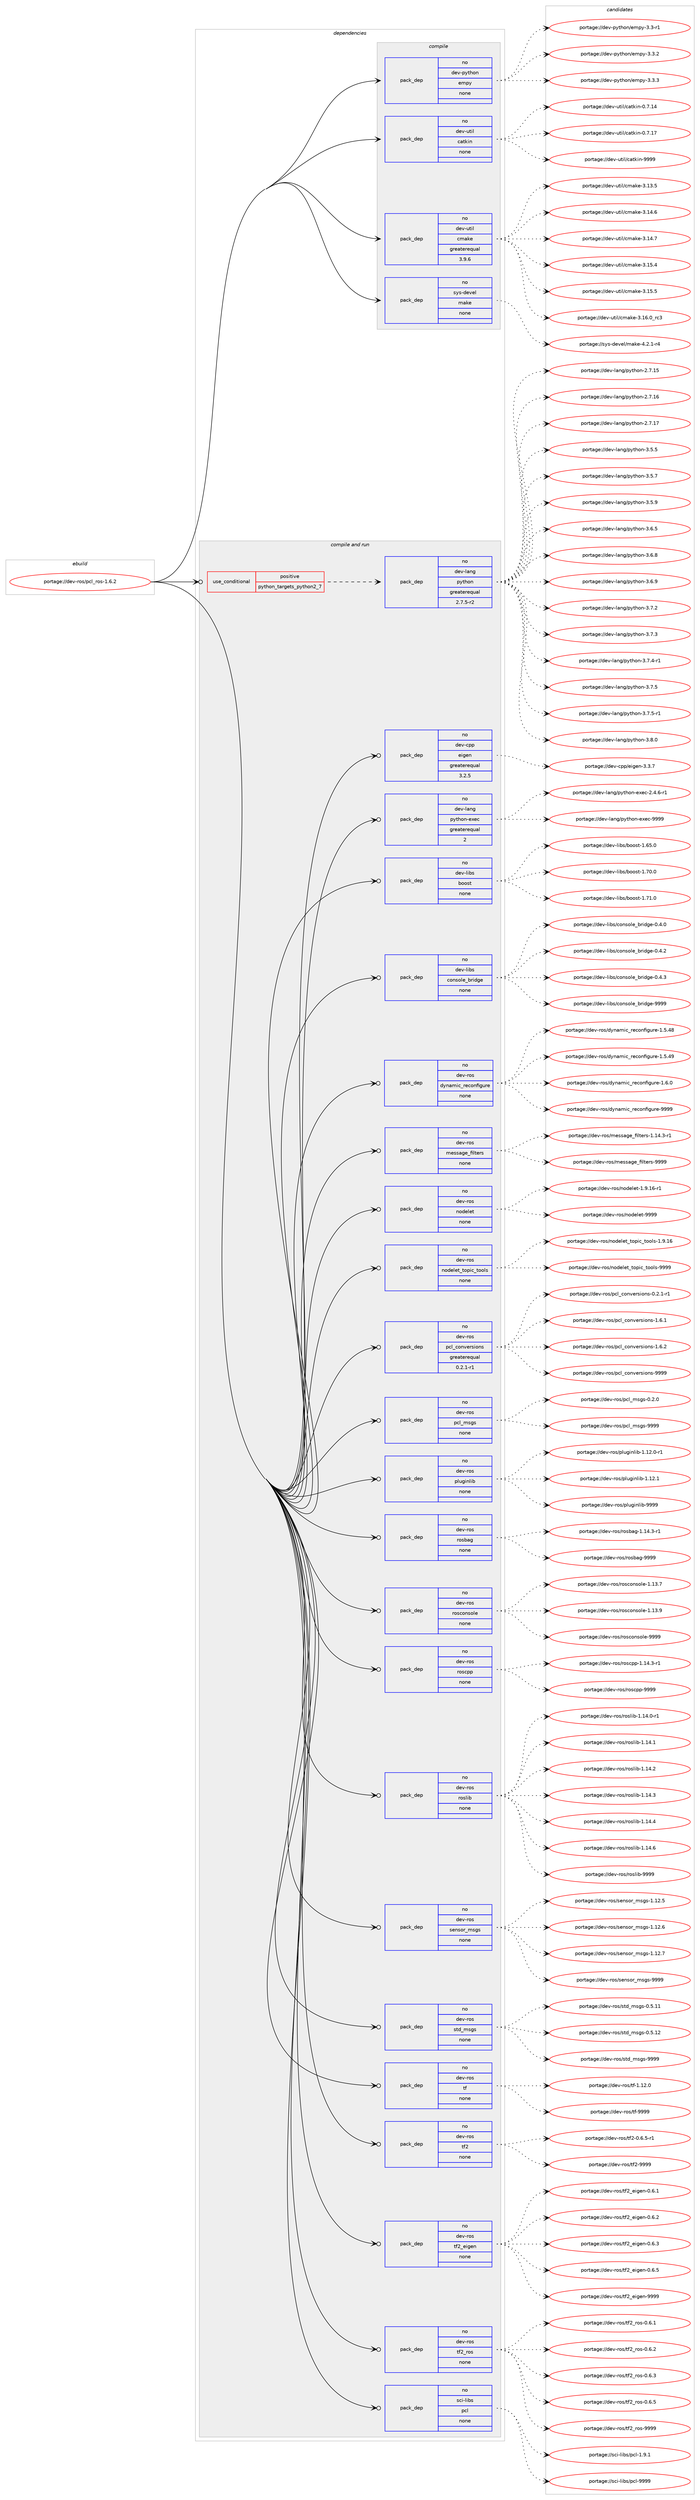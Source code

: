 digraph prolog {

# *************
# Graph options
# *************

newrank=true;
concentrate=true;
compound=true;
graph [rankdir=LR,fontname=Helvetica,fontsize=10,ranksep=1.5];#, ranksep=2.5, nodesep=0.2];
edge  [arrowhead=vee];
node  [fontname=Helvetica,fontsize=10];

# **********
# The ebuild
# **********

subgraph cluster_leftcol {
color=gray;
rank=same;
label=<<i>ebuild</i>>;
id [label="portage://dev-ros/pcl_ros-1.6.2", color=red, width=4, href="../dev-ros/pcl_ros-1.6.2.svg"];
}

# ****************
# The dependencies
# ****************

subgraph cluster_midcol {
color=gray;
label=<<i>dependencies</i>>;
subgraph cluster_compile {
fillcolor="#eeeeee";
style=filled;
label=<<i>compile</i>>;
subgraph pack146136 {
dependency192992 [label=<<TABLE BORDER="0" CELLBORDER="1" CELLSPACING="0" CELLPADDING="4" WIDTH="220"><TR><TD ROWSPAN="6" CELLPADDING="30">pack_dep</TD></TR><TR><TD WIDTH="110">no</TD></TR><TR><TD>dev-python</TD></TR><TR><TD>empy</TD></TR><TR><TD>none</TD></TR><TR><TD></TD></TR></TABLE>>, shape=none, color=blue];
}
id:e -> dependency192992:w [weight=20,style="solid",arrowhead="vee"];
subgraph pack146137 {
dependency192993 [label=<<TABLE BORDER="0" CELLBORDER="1" CELLSPACING="0" CELLPADDING="4" WIDTH="220"><TR><TD ROWSPAN="6" CELLPADDING="30">pack_dep</TD></TR><TR><TD WIDTH="110">no</TD></TR><TR><TD>dev-util</TD></TR><TR><TD>catkin</TD></TR><TR><TD>none</TD></TR><TR><TD></TD></TR></TABLE>>, shape=none, color=blue];
}
id:e -> dependency192993:w [weight=20,style="solid",arrowhead="vee"];
subgraph pack146138 {
dependency192994 [label=<<TABLE BORDER="0" CELLBORDER="1" CELLSPACING="0" CELLPADDING="4" WIDTH="220"><TR><TD ROWSPAN="6" CELLPADDING="30">pack_dep</TD></TR><TR><TD WIDTH="110">no</TD></TR><TR><TD>dev-util</TD></TR><TR><TD>cmake</TD></TR><TR><TD>greaterequal</TD></TR><TR><TD>3.9.6</TD></TR></TABLE>>, shape=none, color=blue];
}
id:e -> dependency192994:w [weight=20,style="solid",arrowhead="vee"];
subgraph pack146139 {
dependency192995 [label=<<TABLE BORDER="0" CELLBORDER="1" CELLSPACING="0" CELLPADDING="4" WIDTH="220"><TR><TD ROWSPAN="6" CELLPADDING="30">pack_dep</TD></TR><TR><TD WIDTH="110">no</TD></TR><TR><TD>sys-devel</TD></TR><TR><TD>make</TD></TR><TR><TD>none</TD></TR><TR><TD></TD></TR></TABLE>>, shape=none, color=blue];
}
id:e -> dependency192995:w [weight=20,style="solid",arrowhead="vee"];
}
subgraph cluster_compileandrun {
fillcolor="#eeeeee";
style=filled;
label=<<i>compile and run</i>>;
subgraph cond43428 {
dependency192996 [label=<<TABLE BORDER="0" CELLBORDER="1" CELLSPACING="0" CELLPADDING="4"><TR><TD ROWSPAN="3" CELLPADDING="10">use_conditional</TD></TR><TR><TD>positive</TD></TR><TR><TD>python_targets_python2_7</TD></TR></TABLE>>, shape=none, color=red];
subgraph pack146140 {
dependency192997 [label=<<TABLE BORDER="0" CELLBORDER="1" CELLSPACING="0" CELLPADDING="4" WIDTH="220"><TR><TD ROWSPAN="6" CELLPADDING="30">pack_dep</TD></TR><TR><TD WIDTH="110">no</TD></TR><TR><TD>dev-lang</TD></TR><TR><TD>python</TD></TR><TR><TD>greaterequal</TD></TR><TR><TD>2.7.5-r2</TD></TR></TABLE>>, shape=none, color=blue];
}
dependency192996:e -> dependency192997:w [weight=20,style="dashed",arrowhead="vee"];
}
id:e -> dependency192996:w [weight=20,style="solid",arrowhead="odotvee"];
subgraph pack146141 {
dependency192998 [label=<<TABLE BORDER="0" CELLBORDER="1" CELLSPACING="0" CELLPADDING="4" WIDTH="220"><TR><TD ROWSPAN="6" CELLPADDING="30">pack_dep</TD></TR><TR><TD WIDTH="110">no</TD></TR><TR><TD>dev-cpp</TD></TR><TR><TD>eigen</TD></TR><TR><TD>greaterequal</TD></TR><TR><TD>3.2.5</TD></TR></TABLE>>, shape=none, color=blue];
}
id:e -> dependency192998:w [weight=20,style="solid",arrowhead="odotvee"];
subgraph pack146142 {
dependency192999 [label=<<TABLE BORDER="0" CELLBORDER="1" CELLSPACING="0" CELLPADDING="4" WIDTH="220"><TR><TD ROWSPAN="6" CELLPADDING="30">pack_dep</TD></TR><TR><TD WIDTH="110">no</TD></TR><TR><TD>dev-lang</TD></TR><TR><TD>python-exec</TD></TR><TR><TD>greaterequal</TD></TR><TR><TD>2</TD></TR></TABLE>>, shape=none, color=blue];
}
id:e -> dependency192999:w [weight=20,style="solid",arrowhead="odotvee"];
subgraph pack146143 {
dependency193000 [label=<<TABLE BORDER="0" CELLBORDER="1" CELLSPACING="0" CELLPADDING="4" WIDTH="220"><TR><TD ROWSPAN="6" CELLPADDING="30">pack_dep</TD></TR><TR><TD WIDTH="110">no</TD></TR><TR><TD>dev-libs</TD></TR><TR><TD>boost</TD></TR><TR><TD>none</TD></TR><TR><TD></TD></TR></TABLE>>, shape=none, color=blue];
}
id:e -> dependency193000:w [weight=20,style="solid",arrowhead="odotvee"];
subgraph pack146144 {
dependency193001 [label=<<TABLE BORDER="0" CELLBORDER="1" CELLSPACING="0" CELLPADDING="4" WIDTH="220"><TR><TD ROWSPAN="6" CELLPADDING="30">pack_dep</TD></TR><TR><TD WIDTH="110">no</TD></TR><TR><TD>dev-libs</TD></TR><TR><TD>console_bridge</TD></TR><TR><TD>none</TD></TR><TR><TD></TD></TR></TABLE>>, shape=none, color=blue];
}
id:e -> dependency193001:w [weight=20,style="solid",arrowhead="odotvee"];
subgraph pack146145 {
dependency193002 [label=<<TABLE BORDER="0" CELLBORDER="1" CELLSPACING="0" CELLPADDING="4" WIDTH="220"><TR><TD ROWSPAN="6" CELLPADDING="30">pack_dep</TD></TR><TR><TD WIDTH="110">no</TD></TR><TR><TD>dev-ros</TD></TR><TR><TD>dynamic_reconfigure</TD></TR><TR><TD>none</TD></TR><TR><TD></TD></TR></TABLE>>, shape=none, color=blue];
}
id:e -> dependency193002:w [weight=20,style="solid",arrowhead="odotvee"];
subgraph pack146146 {
dependency193003 [label=<<TABLE BORDER="0" CELLBORDER="1" CELLSPACING="0" CELLPADDING="4" WIDTH="220"><TR><TD ROWSPAN="6" CELLPADDING="30">pack_dep</TD></TR><TR><TD WIDTH="110">no</TD></TR><TR><TD>dev-ros</TD></TR><TR><TD>message_filters</TD></TR><TR><TD>none</TD></TR><TR><TD></TD></TR></TABLE>>, shape=none, color=blue];
}
id:e -> dependency193003:w [weight=20,style="solid",arrowhead="odotvee"];
subgraph pack146147 {
dependency193004 [label=<<TABLE BORDER="0" CELLBORDER="1" CELLSPACING="0" CELLPADDING="4" WIDTH="220"><TR><TD ROWSPAN="6" CELLPADDING="30">pack_dep</TD></TR><TR><TD WIDTH="110">no</TD></TR><TR><TD>dev-ros</TD></TR><TR><TD>nodelet</TD></TR><TR><TD>none</TD></TR><TR><TD></TD></TR></TABLE>>, shape=none, color=blue];
}
id:e -> dependency193004:w [weight=20,style="solid",arrowhead="odotvee"];
subgraph pack146148 {
dependency193005 [label=<<TABLE BORDER="0" CELLBORDER="1" CELLSPACING="0" CELLPADDING="4" WIDTH="220"><TR><TD ROWSPAN="6" CELLPADDING="30">pack_dep</TD></TR><TR><TD WIDTH="110">no</TD></TR><TR><TD>dev-ros</TD></TR><TR><TD>nodelet_topic_tools</TD></TR><TR><TD>none</TD></TR><TR><TD></TD></TR></TABLE>>, shape=none, color=blue];
}
id:e -> dependency193005:w [weight=20,style="solid",arrowhead="odotvee"];
subgraph pack146149 {
dependency193006 [label=<<TABLE BORDER="0" CELLBORDER="1" CELLSPACING="0" CELLPADDING="4" WIDTH="220"><TR><TD ROWSPAN="6" CELLPADDING="30">pack_dep</TD></TR><TR><TD WIDTH="110">no</TD></TR><TR><TD>dev-ros</TD></TR><TR><TD>pcl_conversions</TD></TR><TR><TD>greaterequal</TD></TR><TR><TD>0.2.1-r1</TD></TR></TABLE>>, shape=none, color=blue];
}
id:e -> dependency193006:w [weight=20,style="solid",arrowhead="odotvee"];
subgraph pack146150 {
dependency193007 [label=<<TABLE BORDER="0" CELLBORDER="1" CELLSPACING="0" CELLPADDING="4" WIDTH="220"><TR><TD ROWSPAN="6" CELLPADDING="30">pack_dep</TD></TR><TR><TD WIDTH="110">no</TD></TR><TR><TD>dev-ros</TD></TR><TR><TD>pcl_msgs</TD></TR><TR><TD>none</TD></TR><TR><TD></TD></TR></TABLE>>, shape=none, color=blue];
}
id:e -> dependency193007:w [weight=20,style="solid",arrowhead="odotvee"];
subgraph pack146151 {
dependency193008 [label=<<TABLE BORDER="0" CELLBORDER="1" CELLSPACING="0" CELLPADDING="4" WIDTH="220"><TR><TD ROWSPAN="6" CELLPADDING="30">pack_dep</TD></TR><TR><TD WIDTH="110">no</TD></TR><TR><TD>dev-ros</TD></TR><TR><TD>pluginlib</TD></TR><TR><TD>none</TD></TR><TR><TD></TD></TR></TABLE>>, shape=none, color=blue];
}
id:e -> dependency193008:w [weight=20,style="solid",arrowhead="odotvee"];
subgraph pack146152 {
dependency193009 [label=<<TABLE BORDER="0" CELLBORDER="1" CELLSPACING="0" CELLPADDING="4" WIDTH="220"><TR><TD ROWSPAN="6" CELLPADDING="30">pack_dep</TD></TR><TR><TD WIDTH="110">no</TD></TR><TR><TD>dev-ros</TD></TR><TR><TD>rosbag</TD></TR><TR><TD>none</TD></TR><TR><TD></TD></TR></TABLE>>, shape=none, color=blue];
}
id:e -> dependency193009:w [weight=20,style="solid",arrowhead="odotvee"];
subgraph pack146153 {
dependency193010 [label=<<TABLE BORDER="0" CELLBORDER="1" CELLSPACING="0" CELLPADDING="4" WIDTH="220"><TR><TD ROWSPAN="6" CELLPADDING="30">pack_dep</TD></TR><TR><TD WIDTH="110">no</TD></TR><TR><TD>dev-ros</TD></TR><TR><TD>rosconsole</TD></TR><TR><TD>none</TD></TR><TR><TD></TD></TR></TABLE>>, shape=none, color=blue];
}
id:e -> dependency193010:w [weight=20,style="solid",arrowhead="odotvee"];
subgraph pack146154 {
dependency193011 [label=<<TABLE BORDER="0" CELLBORDER="1" CELLSPACING="0" CELLPADDING="4" WIDTH="220"><TR><TD ROWSPAN="6" CELLPADDING="30">pack_dep</TD></TR><TR><TD WIDTH="110">no</TD></TR><TR><TD>dev-ros</TD></TR><TR><TD>roscpp</TD></TR><TR><TD>none</TD></TR><TR><TD></TD></TR></TABLE>>, shape=none, color=blue];
}
id:e -> dependency193011:w [weight=20,style="solid",arrowhead="odotvee"];
subgraph pack146155 {
dependency193012 [label=<<TABLE BORDER="0" CELLBORDER="1" CELLSPACING="0" CELLPADDING="4" WIDTH="220"><TR><TD ROWSPAN="6" CELLPADDING="30">pack_dep</TD></TR><TR><TD WIDTH="110">no</TD></TR><TR><TD>dev-ros</TD></TR><TR><TD>roslib</TD></TR><TR><TD>none</TD></TR><TR><TD></TD></TR></TABLE>>, shape=none, color=blue];
}
id:e -> dependency193012:w [weight=20,style="solid",arrowhead="odotvee"];
subgraph pack146156 {
dependency193013 [label=<<TABLE BORDER="0" CELLBORDER="1" CELLSPACING="0" CELLPADDING="4" WIDTH="220"><TR><TD ROWSPAN="6" CELLPADDING="30">pack_dep</TD></TR><TR><TD WIDTH="110">no</TD></TR><TR><TD>dev-ros</TD></TR><TR><TD>sensor_msgs</TD></TR><TR><TD>none</TD></TR><TR><TD></TD></TR></TABLE>>, shape=none, color=blue];
}
id:e -> dependency193013:w [weight=20,style="solid",arrowhead="odotvee"];
subgraph pack146157 {
dependency193014 [label=<<TABLE BORDER="0" CELLBORDER="1" CELLSPACING="0" CELLPADDING="4" WIDTH="220"><TR><TD ROWSPAN="6" CELLPADDING="30">pack_dep</TD></TR><TR><TD WIDTH="110">no</TD></TR><TR><TD>dev-ros</TD></TR><TR><TD>std_msgs</TD></TR><TR><TD>none</TD></TR><TR><TD></TD></TR></TABLE>>, shape=none, color=blue];
}
id:e -> dependency193014:w [weight=20,style="solid",arrowhead="odotvee"];
subgraph pack146158 {
dependency193015 [label=<<TABLE BORDER="0" CELLBORDER="1" CELLSPACING="0" CELLPADDING="4" WIDTH="220"><TR><TD ROWSPAN="6" CELLPADDING="30">pack_dep</TD></TR><TR><TD WIDTH="110">no</TD></TR><TR><TD>dev-ros</TD></TR><TR><TD>tf</TD></TR><TR><TD>none</TD></TR><TR><TD></TD></TR></TABLE>>, shape=none, color=blue];
}
id:e -> dependency193015:w [weight=20,style="solid",arrowhead="odotvee"];
subgraph pack146159 {
dependency193016 [label=<<TABLE BORDER="0" CELLBORDER="1" CELLSPACING="0" CELLPADDING="4" WIDTH="220"><TR><TD ROWSPAN="6" CELLPADDING="30">pack_dep</TD></TR><TR><TD WIDTH="110">no</TD></TR><TR><TD>dev-ros</TD></TR><TR><TD>tf2</TD></TR><TR><TD>none</TD></TR><TR><TD></TD></TR></TABLE>>, shape=none, color=blue];
}
id:e -> dependency193016:w [weight=20,style="solid",arrowhead="odotvee"];
subgraph pack146160 {
dependency193017 [label=<<TABLE BORDER="0" CELLBORDER="1" CELLSPACING="0" CELLPADDING="4" WIDTH="220"><TR><TD ROWSPAN="6" CELLPADDING="30">pack_dep</TD></TR><TR><TD WIDTH="110">no</TD></TR><TR><TD>dev-ros</TD></TR><TR><TD>tf2_eigen</TD></TR><TR><TD>none</TD></TR><TR><TD></TD></TR></TABLE>>, shape=none, color=blue];
}
id:e -> dependency193017:w [weight=20,style="solid",arrowhead="odotvee"];
subgraph pack146161 {
dependency193018 [label=<<TABLE BORDER="0" CELLBORDER="1" CELLSPACING="0" CELLPADDING="4" WIDTH="220"><TR><TD ROWSPAN="6" CELLPADDING="30">pack_dep</TD></TR><TR><TD WIDTH="110">no</TD></TR><TR><TD>dev-ros</TD></TR><TR><TD>tf2_ros</TD></TR><TR><TD>none</TD></TR><TR><TD></TD></TR></TABLE>>, shape=none, color=blue];
}
id:e -> dependency193018:w [weight=20,style="solid",arrowhead="odotvee"];
subgraph pack146162 {
dependency193019 [label=<<TABLE BORDER="0" CELLBORDER="1" CELLSPACING="0" CELLPADDING="4" WIDTH="220"><TR><TD ROWSPAN="6" CELLPADDING="30">pack_dep</TD></TR><TR><TD WIDTH="110">no</TD></TR><TR><TD>sci-libs</TD></TR><TR><TD>pcl</TD></TR><TR><TD>none</TD></TR><TR><TD></TD></TR></TABLE>>, shape=none, color=blue];
}
id:e -> dependency193019:w [weight=20,style="solid",arrowhead="odotvee"];
}
subgraph cluster_run {
fillcolor="#eeeeee";
style=filled;
label=<<i>run</i>>;
}
}

# **************
# The candidates
# **************

subgraph cluster_choices {
rank=same;
color=gray;
label=<<i>candidates</i>>;

subgraph choice146136 {
color=black;
nodesep=1;
choiceportage1001011184511212111610411111047101109112121455146514511449 [label="portage://dev-python/empy-3.3-r1", color=red, width=4,href="../dev-python/empy-3.3-r1.svg"];
choiceportage1001011184511212111610411111047101109112121455146514650 [label="portage://dev-python/empy-3.3.2", color=red, width=4,href="../dev-python/empy-3.3.2.svg"];
choiceportage1001011184511212111610411111047101109112121455146514651 [label="portage://dev-python/empy-3.3.3", color=red, width=4,href="../dev-python/empy-3.3.3.svg"];
dependency192992:e -> choiceportage1001011184511212111610411111047101109112121455146514511449:w [style=dotted,weight="100"];
dependency192992:e -> choiceportage1001011184511212111610411111047101109112121455146514650:w [style=dotted,weight="100"];
dependency192992:e -> choiceportage1001011184511212111610411111047101109112121455146514651:w [style=dotted,weight="100"];
}
subgraph choice146137 {
color=black;
nodesep=1;
choiceportage1001011184511711610510847999711610710511045484655464952 [label="portage://dev-util/catkin-0.7.14", color=red, width=4,href="../dev-util/catkin-0.7.14.svg"];
choiceportage1001011184511711610510847999711610710511045484655464955 [label="portage://dev-util/catkin-0.7.17", color=red, width=4,href="../dev-util/catkin-0.7.17.svg"];
choiceportage100101118451171161051084799971161071051104557575757 [label="portage://dev-util/catkin-9999", color=red, width=4,href="../dev-util/catkin-9999.svg"];
dependency192993:e -> choiceportage1001011184511711610510847999711610710511045484655464952:w [style=dotted,weight="100"];
dependency192993:e -> choiceportage1001011184511711610510847999711610710511045484655464955:w [style=dotted,weight="100"];
dependency192993:e -> choiceportage100101118451171161051084799971161071051104557575757:w [style=dotted,weight="100"];
}
subgraph choice146138 {
color=black;
nodesep=1;
choiceportage1001011184511711610510847991099710710145514649514653 [label="portage://dev-util/cmake-3.13.5", color=red, width=4,href="../dev-util/cmake-3.13.5.svg"];
choiceportage1001011184511711610510847991099710710145514649524654 [label="portage://dev-util/cmake-3.14.6", color=red, width=4,href="../dev-util/cmake-3.14.6.svg"];
choiceportage1001011184511711610510847991099710710145514649524655 [label="portage://dev-util/cmake-3.14.7", color=red, width=4,href="../dev-util/cmake-3.14.7.svg"];
choiceportage1001011184511711610510847991099710710145514649534652 [label="portage://dev-util/cmake-3.15.4", color=red, width=4,href="../dev-util/cmake-3.15.4.svg"];
choiceportage1001011184511711610510847991099710710145514649534653 [label="portage://dev-util/cmake-3.15.5", color=red, width=4,href="../dev-util/cmake-3.15.5.svg"];
choiceportage1001011184511711610510847991099710710145514649544648951149951 [label="portage://dev-util/cmake-3.16.0_rc3", color=red, width=4,href="../dev-util/cmake-3.16.0_rc3.svg"];
dependency192994:e -> choiceportage1001011184511711610510847991099710710145514649514653:w [style=dotted,weight="100"];
dependency192994:e -> choiceportage1001011184511711610510847991099710710145514649524654:w [style=dotted,weight="100"];
dependency192994:e -> choiceportage1001011184511711610510847991099710710145514649524655:w [style=dotted,weight="100"];
dependency192994:e -> choiceportage1001011184511711610510847991099710710145514649534652:w [style=dotted,weight="100"];
dependency192994:e -> choiceportage1001011184511711610510847991099710710145514649534653:w [style=dotted,weight="100"];
dependency192994:e -> choiceportage1001011184511711610510847991099710710145514649544648951149951:w [style=dotted,weight="100"];
}
subgraph choice146139 {
color=black;
nodesep=1;
choiceportage1151211154510010111810110847109971071014552465046494511452 [label="portage://sys-devel/make-4.2.1-r4", color=red, width=4,href="../sys-devel/make-4.2.1-r4.svg"];
dependency192995:e -> choiceportage1151211154510010111810110847109971071014552465046494511452:w [style=dotted,weight="100"];
}
subgraph choice146140 {
color=black;
nodesep=1;
choiceportage10010111845108971101034711212111610411111045504655464953 [label="portage://dev-lang/python-2.7.15", color=red, width=4,href="../dev-lang/python-2.7.15.svg"];
choiceportage10010111845108971101034711212111610411111045504655464954 [label="portage://dev-lang/python-2.7.16", color=red, width=4,href="../dev-lang/python-2.7.16.svg"];
choiceportage10010111845108971101034711212111610411111045504655464955 [label="portage://dev-lang/python-2.7.17", color=red, width=4,href="../dev-lang/python-2.7.17.svg"];
choiceportage100101118451089711010347112121116104111110455146534653 [label="portage://dev-lang/python-3.5.5", color=red, width=4,href="../dev-lang/python-3.5.5.svg"];
choiceportage100101118451089711010347112121116104111110455146534655 [label="portage://dev-lang/python-3.5.7", color=red, width=4,href="../dev-lang/python-3.5.7.svg"];
choiceportage100101118451089711010347112121116104111110455146534657 [label="portage://dev-lang/python-3.5.9", color=red, width=4,href="../dev-lang/python-3.5.9.svg"];
choiceportage100101118451089711010347112121116104111110455146544653 [label="portage://dev-lang/python-3.6.5", color=red, width=4,href="../dev-lang/python-3.6.5.svg"];
choiceportage100101118451089711010347112121116104111110455146544656 [label="portage://dev-lang/python-3.6.8", color=red, width=4,href="../dev-lang/python-3.6.8.svg"];
choiceportage100101118451089711010347112121116104111110455146544657 [label="portage://dev-lang/python-3.6.9", color=red, width=4,href="../dev-lang/python-3.6.9.svg"];
choiceportage100101118451089711010347112121116104111110455146554650 [label="portage://dev-lang/python-3.7.2", color=red, width=4,href="../dev-lang/python-3.7.2.svg"];
choiceportage100101118451089711010347112121116104111110455146554651 [label="portage://dev-lang/python-3.7.3", color=red, width=4,href="../dev-lang/python-3.7.3.svg"];
choiceportage1001011184510897110103471121211161041111104551465546524511449 [label="portage://dev-lang/python-3.7.4-r1", color=red, width=4,href="../dev-lang/python-3.7.4-r1.svg"];
choiceportage100101118451089711010347112121116104111110455146554653 [label="portage://dev-lang/python-3.7.5", color=red, width=4,href="../dev-lang/python-3.7.5.svg"];
choiceportage1001011184510897110103471121211161041111104551465546534511449 [label="portage://dev-lang/python-3.7.5-r1", color=red, width=4,href="../dev-lang/python-3.7.5-r1.svg"];
choiceportage100101118451089711010347112121116104111110455146564648 [label="portage://dev-lang/python-3.8.0", color=red, width=4,href="../dev-lang/python-3.8.0.svg"];
dependency192997:e -> choiceportage10010111845108971101034711212111610411111045504655464953:w [style=dotted,weight="100"];
dependency192997:e -> choiceportage10010111845108971101034711212111610411111045504655464954:w [style=dotted,weight="100"];
dependency192997:e -> choiceportage10010111845108971101034711212111610411111045504655464955:w [style=dotted,weight="100"];
dependency192997:e -> choiceportage100101118451089711010347112121116104111110455146534653:w [style=dotted,weight="100"];
dependency192997:e -> choiceportage100101118451089711010347112121116104111110455146534655:w [style=dotted,weight="100"];
dependency192997:e -> choiceportage100101118451089711010347112121116104111110455146534657:w [style=dotted,weight="100"];
dependency192997:e -> choiceportage100101118451089711010347112121116104111110455146544653:w [style=dotted,weight="100"];
dependency192997:e -> choiceportage100101118451089711010347112121116104111110455146544656:w [style=dotted,weight="100"];
dependency192997:e -> choiceportage100101118451089711010347112121116104111110455146544657:w [style=dotted,weight="100"];
dependency192997:e -> choiceportage100101118451089711010347112121116104111110455146554650:w [style=dotted,weight="100"];
dependency192997:e -> choiceportage100101118451089711010347112121116104111110455146554651:w [style=dotted,weight="100"];
dependency192997:e -> choiceportage1001011184510897110103471121211161041111104551465546524511449:w [style=dotted,weight="100"];
dependency192997:e -> choiceportage100101118451089711010347112121116104111110455146554653:w [style=dotted,weight="100"];
dependency192997:e -> choiceportage1001011184510897110103471121211161041111104551465546534511449:w [style=dotted,weight="100"];
dependency192997:e -> choiceportage100101118451089711010347112121116104111110455146564648:w [style=dotted,weight="100"];
}
subgraph choice146141 {
color=black;
nodesep=1;
choiceportage100101118459911211247101105103101110455146514655 [label="portage://dev-cpp/eigen-3.3.7", color=red, width=4,href="../dev-cpp/eigen-3.3.7.svg"];
dependency192998:e -> choiceportage100101118459911211247101105103101110455146514655:w [style=dotted,weight="100"];
}
subgraph choice146142 {
color=black;
nodesep=1;
choiceportage10010111845108971101034711212111610411111045101120101994550465246544511449 [label="portage://dev-lang/python-exec-2.4.6-r1", color=red, width=4,href="../dev-lang/python-exec-2.4.6-r1.svg"];
choiceportage10010111845108971101034711212111610411111045101120101994557575757 [label="portage://dev-lang/python-exec-9999", color=red, width=4,href="../dev-lang/python-exec-9999.svg"];
dependency192999:e -> choiceportage10010111845108971101034711212111610411111045101120101994550465246544511449:w [style=dotted,weight="100"];
dependency192999:e -> choiceportage10010111845108971101034711212111610411111045101120101994557575757:w [style=dotted,weight="100"];
}
subgraph choice146143 {
color=black;
nodesep=1;
choiceportage1001011184510810598115479811111111511645494654534648 [label="portage://dev-libs/boost-1.65.0", color=red, width=4,href="../dev-libs/boost-1.65.0.svg"];
choiceportage1001011184510810598115479811111111511645494655484648 [label="portage://dev-libs/boost-1.70.0", color=red, width=4,href="../dev-libs/boost-1.70.0.svg"];
choiceportage1001011184510810598115479811111111511645494655494648 [label="portage://dev-libs/boost-1.71.0", color=red, width=4,href="../dev-libs/boost-1.71.0.svg"];
dependency193000:e -> choiceportage1001011184510810598115479811111111511645494654534648:w [style=dotted,weight="100"];
dependency193000:e -> choiceportage1001011184510810598115479811111111511645494655484648:w [style=dotted,weight="100"];
dependency193000:e -> choiceportage1001011184510810598115479811111111511645494655494648:w [style=dotted,weight="100"];
}
subgraph choice146144 {
color=black;
nodesep=1;
choiceportage100101118451081059811547991111101151111081019598114105100103101454846524648 [label="portage://dev-libs/console_bridge-0.4.0", color=red, width=4,href="../dev-libs/console_bridge-0.4.0.svg"];
choiceportage100101118451081059811547991111101151111081019598114105100103101454846524650 [label="portage://dev-libs/console_bridge-0.4.2", color=red, width=4,href="../dev-libs/console_bridge-0.4.2.svg"];
choiceportage100101118451081059811547991111101151111081019598114105100103101454846524651 [label="portage://dev-libs/console_bridge-0.4.3", color=red, width=4,href="../dev-libs/console_bridge-0.4.3.svg"];
choiceportage1001011184510810598115479911111011511110810195981141051001031014557575757 [label="portage://dev-libs/console_bridge-9999", color=red, width=4,href="../dev-libs/console_bridge-9999.svg"];
dependency193001:e -> choiceportage100101118451081059811547991111101151111081019598114105100103101454846524648:w [style=dotted,weight="100"];
dependency193001:e -> choiceportage100101118451081059811547991111101151111081019598114105100103101454846524650:w [style=dotted,weight="100"];
dependency193001:e -> choiceportage100101118451081059811547991111101151111081019598114105100103101454846524651:w [style=dotted,weight="100"];
dependency193001:e -> choiceportage1001011184510810598115479911111011511110810195981141051001031014557575757:w [style=dotted,weight="100"];
}
subgraph choice146145 {
color=black;
nodesep=1;
choiceportage10010111845114111115471001211109710910599951141019911111010210510311711410145494653465256 [label="portage://dev-ros/dynamic_reconfigure-1.5.48", color=red, width=4,href="../dev-ros/dynamic_reconfigure-1.5.48.svg"];
choiceportage10010111845114111115471001211109710910599951141019911111010210510311711410145494653465257 [label="portage://dev-ros/dynamic_reconfigure-1.5.49", color=red, width=4,href="../dev-ros/dynamic_reconfigure-1.5.49.svg"];
choiceportage100101118451141111154710012111097109105999511410199111110102105103117114101454946544648 [label="portage://dev-ros/dynamic_reconfigure-1.6.0", color=red, width=4,href="../dev-ros/dynamic_reconfigure-1.6.0.svg"];
choiceportage1001011184511411111547100121110971091059995114101991111101021051031171141014557575757 [label="portage://dev-ros/dynamic_reconfigure-9999", color=red, width=4,href="../dev-ros/dynamic_reconfigure-9999.svg"];
dependency193002:e -> choiceportage10010111845114111115471001211109710910599951141019911111010210510311711410145494653465256:w [style=dotted,weight="100"];
dependency193002:e -> choiceportage10010111845114111115471001211109710910599951141019911111010210510311711410145494653465257:w [style=dotted,weight="100"];
dependency193002:e -> choiceportage100101118451141111154710012111097109105999511410199111110102105103117114101454946544648:w [style=dotted,weight="100"];
dependency193002:e -> choiceportage1001011184511411111547100121110971091059995114101991111101021051031171141014557575757:w [style=dotted,weight="100"];
}
subgraph choice146146 {
color=black;
nodesep=1;
choiceportage10010111845114111115471091011151159710310195102105108116101114115454946495246514511449 [label="portage://dev-ros/message_filters-1.14.3-r1", color=red, width=4,href="../dev-ros/message_filters-1.14.3-r1.svg"];
choiceportage100101118451141111154710910111511597103101951021051081161011141154557575757 [label="portage://dev-ros/message_filters-9999", color=red, width=4,href="../dev-ros/message_filters-9999.svg"];
dependency193003:e -> choiceportage10010111845114111115471091011151159710310195102105108116101114115454946495246514511449:w [style=dotted,weight="100"];
dependency193003:e -> choiceportage100101118451141111154710910111511597103101951021051081161011141154557575757:w [style=dotted,weight="100"];
}
subgraph choice146147 {
color=black;
nodesep=1;
choiceportage1001011184511411111547110111100101108101116454946574649544511449 [label="portage://dev-ros/nodelet-1.9.16-r1", color=red, width=4,href="../dev-ros/nodelet-1.9.16-r1.svg"];
choiceportage10010111845114111115471101111001011081011164557575757 [label="portage://dev-ros/nodelet-9999", color=red, width=4,href="../dev-ros/nodelet-9999.svg"];
dependency193004:e -> choiceportage1001011184511411111547110111100101108101116454946574649544511449:w [style=dotted,weight="100"];
dependency193004:e -> choiceportage10010111845114111115471101111001011081011164557575757:w [style=dotted,weight="100"];
}
subgraph choice146148 {
color=black;
nodesep=1;
choiceportage100101118451141111154711011110010110810111695116111112105999511611111110811545494657464954 [label="portage://dev-ros/nodelet_topic_tools-1.9.16", color=red, width=4,href="../dev-ros/nodelet_topic_tools-1.9.16.svg"];
choiceportage10010111845114111115471101111001011081011169511611111210599951161111111081154557575757 [label="portage://dev-ros/nodelet_topic_tools-9999", color=red, width=4,href="../dev-ros/nodelet_topic_tools-9999.svg"];
dependency193005:e -> choiceportage100101118451141111154711011110010110810111695116111112105999511611111110811545494657464954:w [style=dotted,weight="100"];
dependency193005:e -> choiceportage10010111845114111115471101111001011081011169511611111210599951161111111081154557575757:w [style=dotted,weight="100"];
}
subgraph choice146149 {
color=black;
nodesep=1;
choiceportage10010111845114111115471129910895991111101181011141151051111101154548465046494511449 [label="portage://dev-ros/pcl_conversions-0.2.1-r1", color=red, width=4,href="../dev-ros/pcl_conversions-0.2.1-r1.svg"];
choiceportage1001011184511411111547112991089599111110118101114115105111110115454946544649 [label="portage://dev-ros/pcl_conversions-1.6.1", color=red, width=4,href="../dev-ros/pcl_conversions-1.6.1.svg"];
choiceportage1001011184511411111547112991089599111110118101114115105111110115454946544650 [label="portage://dev-ros/pcl_conversions-1.6.2", color=red, width=4,href="../dev-ros/pcl_conversions-1.6.2.svg"];
choiceportage10010111845114111115471129910895991111101181011141151051111101154557575757 [label="portage://dev-ros/pcl_conversions-9999", color=red, width=4,href="../dev-ros/pcl_conversions-9999.svg"];
dependency193006:e -> choiceportage10010111845114111115471129910895991111101181011141151051111101154548465046494511449:w [style=dotted,weight="100"];
dependency193006:e -> choiceportage1001011184511411111547112991089599111110118101114115105111110115454946544649:w [style=dotted,weight="100"];
dependency193006:e -> choiceportage1001011184511411111547112991089599111110118101114115105111110115454946544650:w [style=dotted,weight="100"];
dependency193006:e -> choiceportage10010111845114111115471129910895991111101181011141151051111101154557575757:w [style=dotted,weight="100"];
}
subgraph choice146150 {
color=black;
nodesep=1;
choiceportage10010111845114111115471129910895109115103115454846504648 [label="portage://dev-ros/pcl_msgs-0.2.0", color=red, width=4,href="../dev-ros/pcl_msgs-0.2.0.svg"];
choiceportage100101118451141111154711299108951091151031154557575757 [label="portage://dev-ros/pcl_msgs-9999", color=red, width=4,href="../dev-ros/pcl_msgs-9999.svg"];
dependency193007:e -> choiceportage10010111845114111115471129910895109115103115454846504648:w [style=dotted,weight="100"];
dependency193007:e -> choiceportage100101118451141111154711299108951091151031154557575757:w [style=dotted,weight="100"];
}
subgraph choice146151 {
color=black;
nodesep=1;
choiceportage100101118451141111154711210811710310511010810598454946495046484511449 [label="portage://dev-ros/pluginlib-1.12.0-r1", color=red, width=4,href="../dev-ros/pluginlib-1.12.0-r1.svg"];
choiceportage10010111845114111115471121081171031051101081059845494649504649 [label="portage://dev-ros/pluginlib-1.12.1", color=red, width=4,href="../dev-ros/pluginlib-1.12.1.svg"];
choiceportage1001011184511411111547112108117103105110108105984557575757 [label="portage://dev-ros/pluginlib-9999", color=red, width=4,href="../dev-ros/pluginlib-9999.svg"];
dependency193008:e -> choiceportage100101118451141111154711210811710310511010810598454946495046484511449:w [style=dotted,weight="100"];
dependency193008:e -> choiceportage10010111845114111115471121081171031051101081059845494649504649:w [style=dotted,weight="100"];
dependency193008:e -> choiceportage1001011184511411111547112108117103105110108105984557575757:w [style=dotted,weight="100"];
}
subgraph choice146152 {
color=black;
nodesep=1;
choiceportage10010111845114111115471141111159897103454946495246514511449 [label="portage://dev-ros/rosbag-1.14.3-r1", color=red, width=4,href="../dev-ros/rosbag-1.14.3-r1.svg"];
choiceportage100101118451141111154711411111598971034557575757 [label="portage://dev-ros/rosbag-9999", color=red, width=4,href="../dev-ros/rosbag-9999.svg"];
dependency193009:e -> choiceportage10010111845114111115471141111159897103454946495246514511449:w [style=dotted,weight="100"];
dependency193009:e -> choiceportage100101118451141111154711411111598971034557575757:w [style=dotted,weight="100"];
}
subgraph choice146153 {
color=black;
nodesep=1;
choiceportage10010111845114111115471141111159911111011511110810145494649514655 [label="portage://dev-ros/rosconsole-1.13.7", color=red, width=4,href="../dev-ros/rosconsole-1.13.7.svg"];
choiceportage10010111845114111115471141111159911111011511110810145494649514657 [label="portage://dev-ros/rosconsole-1.13.9", color=red, width=4,href="../dev-ros/rosconsole-1.13.9.svg"];
choiceportage1001011184511411111547114111115991111101151111081014557575757 [label="portage://dev-ros/rosconsole-9999", color=red, width=4,href="../dev-ros/rosconsole-9999.svg"];
dependency193010:e -> choiceportage10010111845114111115471141111159911111011511110810145494649514655:w [style=dotted,weight="100"];
dependency193010:e -> choiceportage10010111845114111115471141111159911111011511110810145494649514657:w [style=dotted,weight="100"];
dependency193010:e -> choiceportage1001011184511411111547114111115991111101151111081014557575757:w [style=dotted,weight="100"];
}
subgraph choice146154 {
color=black;
nodesep=1;
choiceportage100101118451141111154711411111599112112454946495246514511449 [label="portage://dev-ros/roscpp-1.14.3-r1", color=red, width=4,href="../dev-ros/roscpp-1.14.3-r1.svg"];
choiceportage1001011184511411111547114111115991121124557575757 [label="portage://dev-ros/roscpp-9999", color=red, width=4,href="../dev-ros/roscpp-9999.svg"];
dependency193011:e -> choiceportage100101118451141111154711411111599112112454946495246514511449:w [style=dotted,weight="100"];
dependency193011:e -> choiceportage1001011184511411111547114111115991121124557575757:w [style=dotted,weight="100"];
}
subgraph choice146155 {
color=black;
nodesep=1;
choiceportage100101118451141111154711411111510810598454946495246484511449 [label="portage://dev-ros/roslib-1.14.0-r1", color=red, width=4,href="../dev-ros/roslib-1.14.0-r1.svg"];
choiceportage10010111845114111115471141111151081059845494649524649 [label="portage://dev-ros/roslib-1.14.1", color=red, width=4,href="../dev-ros/roslib-1.14.1.svg"];
choiceportage10010111845114111115471141111151081059845494649524650 [label="portage://dev-ros/roslib-1.14.2", color=red, width=4,href="../dev-ros/roslib-1.14.2.svg"];
choiceportage10010111845114111115471141111151081059845494649524651 [label="portage://dev-ros/roslib-1.14.3", color=red, width=4,href="../dev-ros/roslib-1.14.3.svg"];
choiceportage10010111845114111115471141111151081059845494649524652 [label="portage://dev-ros/roslib-1.14.4", color=red, width=4,href="../dev-ros/roslib-1.14.4.svg"];
choiceportage10010111845114111115471141111151081059845494649524654 [label="portage://dev-ros/roslib-1.14.6", color=red, width=4,href="../dev-ros/roslib-1.14.6.svg"];
choiceportage1001011184511411111547114111115108105984557575757 [label="portage://dev-ros/roslib-9999", color=red, width=4,href="../dev-ros/roslib-9999.svg"];
dependency193012:e -> choiceportage100101118451141111154711411111510810598454946495246484511449:w [style=dotted,weight="100"];
dependency193012:e -> choiceportage10010111845114111115471141111151081059845494649524649:w [style=dotted,weight="100"];
dependency193012:e -> choiceportage10010111845114111115471141111151081059845494649524650:w [style=dotted,weight="100"];
dependency193012:e -> choiceportage10010111845114111115471141111151081059845494649524651:w [style=dotted,weight="100"];
dependency193012:e -> choiceportage10010111845114111115471141111151081059845494649524652:w [style=dotted,weight="100"];
dependency193012:e -> choiceportage10010111845114111115471141111151081059845494649524654:w [style=dotted,weight="100"];
dependency193012:e -> choiceportage1001011184511411111547114111115108105984557575757:w [style=dotted,weight="100"];
}
subgraph choice146156 {
color=black;
nodesep=1;
choiceportage10010111845114111115471151011101151111149510911510311545494649504653 [label="portage://dev-ros/sensor_msgs-1.12.5", color=red, width=4,href="../dev-ros/sensor_msgs-1.12.5.svg"];
choiceportage10010111845114111115471151011101151111149510911510311545494649504654 [label="portage://dev-ros/sensor_msgs-1.12.6", color=red, width=4,href="../dev-ros/sensor_msgs-1.12.6.svg"];
choiceportage10010111845114111115471151011101151111149510911510311545494649504655 [label="portage://dev-ros/sensor_msgs-1.12.7", color=red, width=4,href="../dev-ros/sensor_msgs-1.12.7.svg"];
choiceportage1001011184511411111547115101110115111114951091151031154557575757 [label="portage://dev-ros/sensor_msgs-9999", color=red, width=4,href="../dev-ros/sensor_msgs-9999.svg"];
dependency193013:e -> choiceportage10010111845114111115471151011101151111149510911510311545494649504653:w [style=dotted,weight="100"];
dependency193013:e -> choiceportage10010111845114111115471151011101151111149510911510311545494649504654:w [style=dotted,weight="100"];
dependency193013:e -> choiceportage10010111845114111115471151011101151111149510911510311545494649504655:w [style=dotted,weight="100"];
dependency193013:e -> choiceportage1001011184511411111547115101110115111114951091151031154557575757:w [style=dotted,weight="100"];
}
subgraph choice146157 {
color=black;
nodesep=1;
choiceportage10010111845114111115471151161009510911510311545484653464949 [label="portage://dev-ros/std_msgs-0.5.11", color=red, width=4,href="../dev-ros/std_msgs-0.5.11.svg"];
choiceportage10010111845114111115471151161009510911510311545484653464950 [label="portage://dev-ros/std_msgs-0.5.12", color=red, width=4,href="../dev-ros/std_msgs-0.5.12.svg"];
choiceportage1001011184511411111547115116100951091151031154557575757 [label="portage://dev-ros/std_msgs-9999", color=red, width=4,href="../dev-ros/std_msgs-9999.svg"];
dependency193014:e -> choiceportage10010111845114111115471151161009510911510311545484653464949:w [style=dotted,weight="100"];
dependency193014:e -> choiceportage10010111845114111115471151161009510911510311545484653464950:w [style=dotted,weight="100"];
dependency193014:e -> choiceportage1001011184511411111547115116100951091151031154557575757:w [style=dotted,weight="100"];
}
subgraph choice146158 {
color=black;
nodesep=1;
choiceportage100101118451141111154711610245494649504648 [label="portage://dev-ros/tf-1.12.0", color=red, width=4,href="../dev-ros/tf-1.12.0.svg"];
choiceportage10010111845114111115471161024557575757 [label="portage://dev-ros/tf-9999", color=red, width=4,href="../dev-ros/tf-9999.svg"];
dependency193015:e -> choiceportage100101118451141111154711610245494649504648:w [style=dotted,weight="100"];
dependency193015:e -> choiceportage10010111845114111115471161024557575757:w [style=dotted,weight="100"];
}
subgraph choice146159 {
color=black;
nodesep=1;
choiceportage1001011184511411111547116102504548465446534511449 [label="portage://dev-ros/tf2-0.6.5-r1", color=red, width=4,href="../dev-ros/tf2-0.6.5-r1.svg"];
choiceportage1001011184511411111547116102504557575757 [label="portage://dev-ros/tf2-9999", color=red, width=4,href="../dev-ros/tf2-9999.svg"];
dependency193016:e -> choiceportage1001011184511411111547116102504548465446534511449:w [style=dotted,weight="100"];
dependency193016:e -> choiceportage1001011184511411111547116102504557575757:w [style=dotted,weight="100"];
}
subgraph choice146160 {
color=black;
nodesep=1;
choiceportage10010111845114111115471161025095101105103101110454846544649 [label="portage://dev-ros/tf2_eigen-0.6.1", color=red, width=4,href="../dev-ros/tf2_eigen-0.6.1.svg"];
choiceportage10010111845114111115471161025095101105103101110454846544650 [label="portage://dev-ros/tf2_eigen-0.6.2", color=red, width=4,href="../dev-ros/tf2_eigen-0.6.2.svg"];
choiceportage10010111845114111115471161025095101105103101110454846544651 [label="portage://dev-ros/tf2_eigen-0.6.3", color=red, width=4,href="../dev-ros/tf2_eigen-0.6.3.svg"];
choiceportage10010111845114111115471161025095101105103101110454846544653 [label="portage://dev-ros/tf2_eigen-0.6.5", color=red, width=4,href="../dev-ros/tf2_eigen-0.6.5.svg"];
choiceportage100101118451141111154711610250951011051031011104557575757 [label="portage://dev-ros/tf2_eigen-9999", color=red, width=4,href="../dev-ros/tf2_eigen-9999.svg"];
dependency193017:e -> choiceportage10010111845114111115471161025095101105103101110454846544649:w [style=dotted,weight="100"];
dependency193017:e -> choiceportage10010111845114111115471161025095101105103101110454846544650:w [style=dotted,weight="100"];
dependency193017:e -> choiceportage10010111845114111115471161025095101105103101110454846544651:w [style=dotted,weight="100"];
dependency193017:e -> choiceportage10010111845114111115471161025095101105103101110454846544653:w [style=dotted,weight="100"];
dependency193017:e -> choiceportage100101118451141111154711610250951011051031011104557575757:w [style=dotted,weight="100"];
}
subgraph choice146161 {
color=black;
nodesep=1;
choiceportage10010111845114111115471161025095114111115454846544649 [label="portage://dev-ros/tf2_ros-0.6.1", color=red, width=4,href="../dev-ros/tf2_ros-0.6.1.svg"];
choiceportage10010111845114111115471161025095114111115454846544650 [label="portage://dev-ros/tf2_ros-0.6.2", color=red, width=4,href="../dev-ros/tf2_ros-0.6.2.svg"];
choiceportage10010111845114111115471161025095114111115454846544651 [label="portage://dev-ros/tf2_ros-0.6.3", color=red, width=4,href="../dev-ros/tf2_ros-0.6.3.svg"];
choiceportage10010111845114111115471161025095114111115454846544653 [label="portage://dev-ros/tf2_ros-0.6.5", color=red, width=4,href="../dev-ros/tf2_ros-0.6.5.svg"];
choiceportage100101118451141111154711610250951141111154557575757 [label="portage://dev-ros/tf2_ros-9999", color=red, width=4,href="../dev-ros/tf2_ros-9999.svg"];
dependency193018:e -> choiceportage10010111845114111115471161025095114111115454846544649:w [style=dotted,weight="100"];
dependency193018:e -> choiceportage10010111845114111115471161025095114111115454846544650:w [style=dotted,weight="100"];
dependency193018:e -> choiceportage10010111845114111115471161025095114111115454846544651:w [style=dotted,weight="100"];
dependency193018:e -> choiceportage10010111845114111115471161025095114111115454846544653:w [style=dotted,weight="100"];
dependency193018:e -> choiceportage100101118451141111154711610250951141111154557575757:w [style=dotted,weight="100"];
}
subgraph choice146162 {
color=black;
nodesep=1;
choiceportage1159910545108105981154711299108454946574649 [label="portage://sci-libs/pcl-1.9.1", color=red, width=4,href="../sci-libs/pcl-1.9.1.svg"];
choiceportage11599105451081059811547112991084557575757 [label="portage://sci-libs/pcl-9999", color=red, width=4,href="../sci-libs/pcl-9999.svg"];
dependency193019:e -> choiceportage1159910545108105981154711299108454946574649:w [style=dotted,weight="100"];
dependency193019:e -> choiceportage11599105451081059811547112991084557575757:w [style=dotted,weight="100"];
}
}

}

